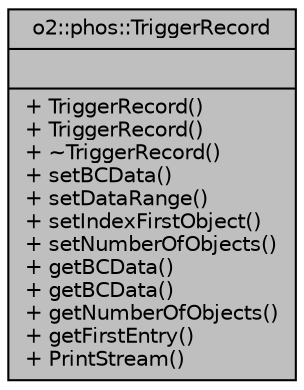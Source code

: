 digraph "o2::phos::TriggerRecord"
{
 // INTERACTIVE_SVG=YES
  bgcolor="transparent";
  edge [fontname="Helvetica",fontsize="10",labelfontname="Helvetica",labelfontsize="10"];
  node [fontname="Helvetica",fontsize="10",shape=record];
  Node1 [label="{o2::phos::TriggerRecord\n||+ TriggerRecord()\l+ TriggerRecord()\l+ ~TriggerRecord()\l+ setBCData()\l+ setDataRange()\l+ setIndexFirstObject()\l+ setNumberOfObjects()\l+ getBCData()\l+ getBCData()\l+ getNumberOfObjects()\l+ getFirstEntry()\l+ PrintStream()\l}",height=0.2,width=0.4,color="black", fillcolor="grey75", style="filled", fontcolor="black"];
}
